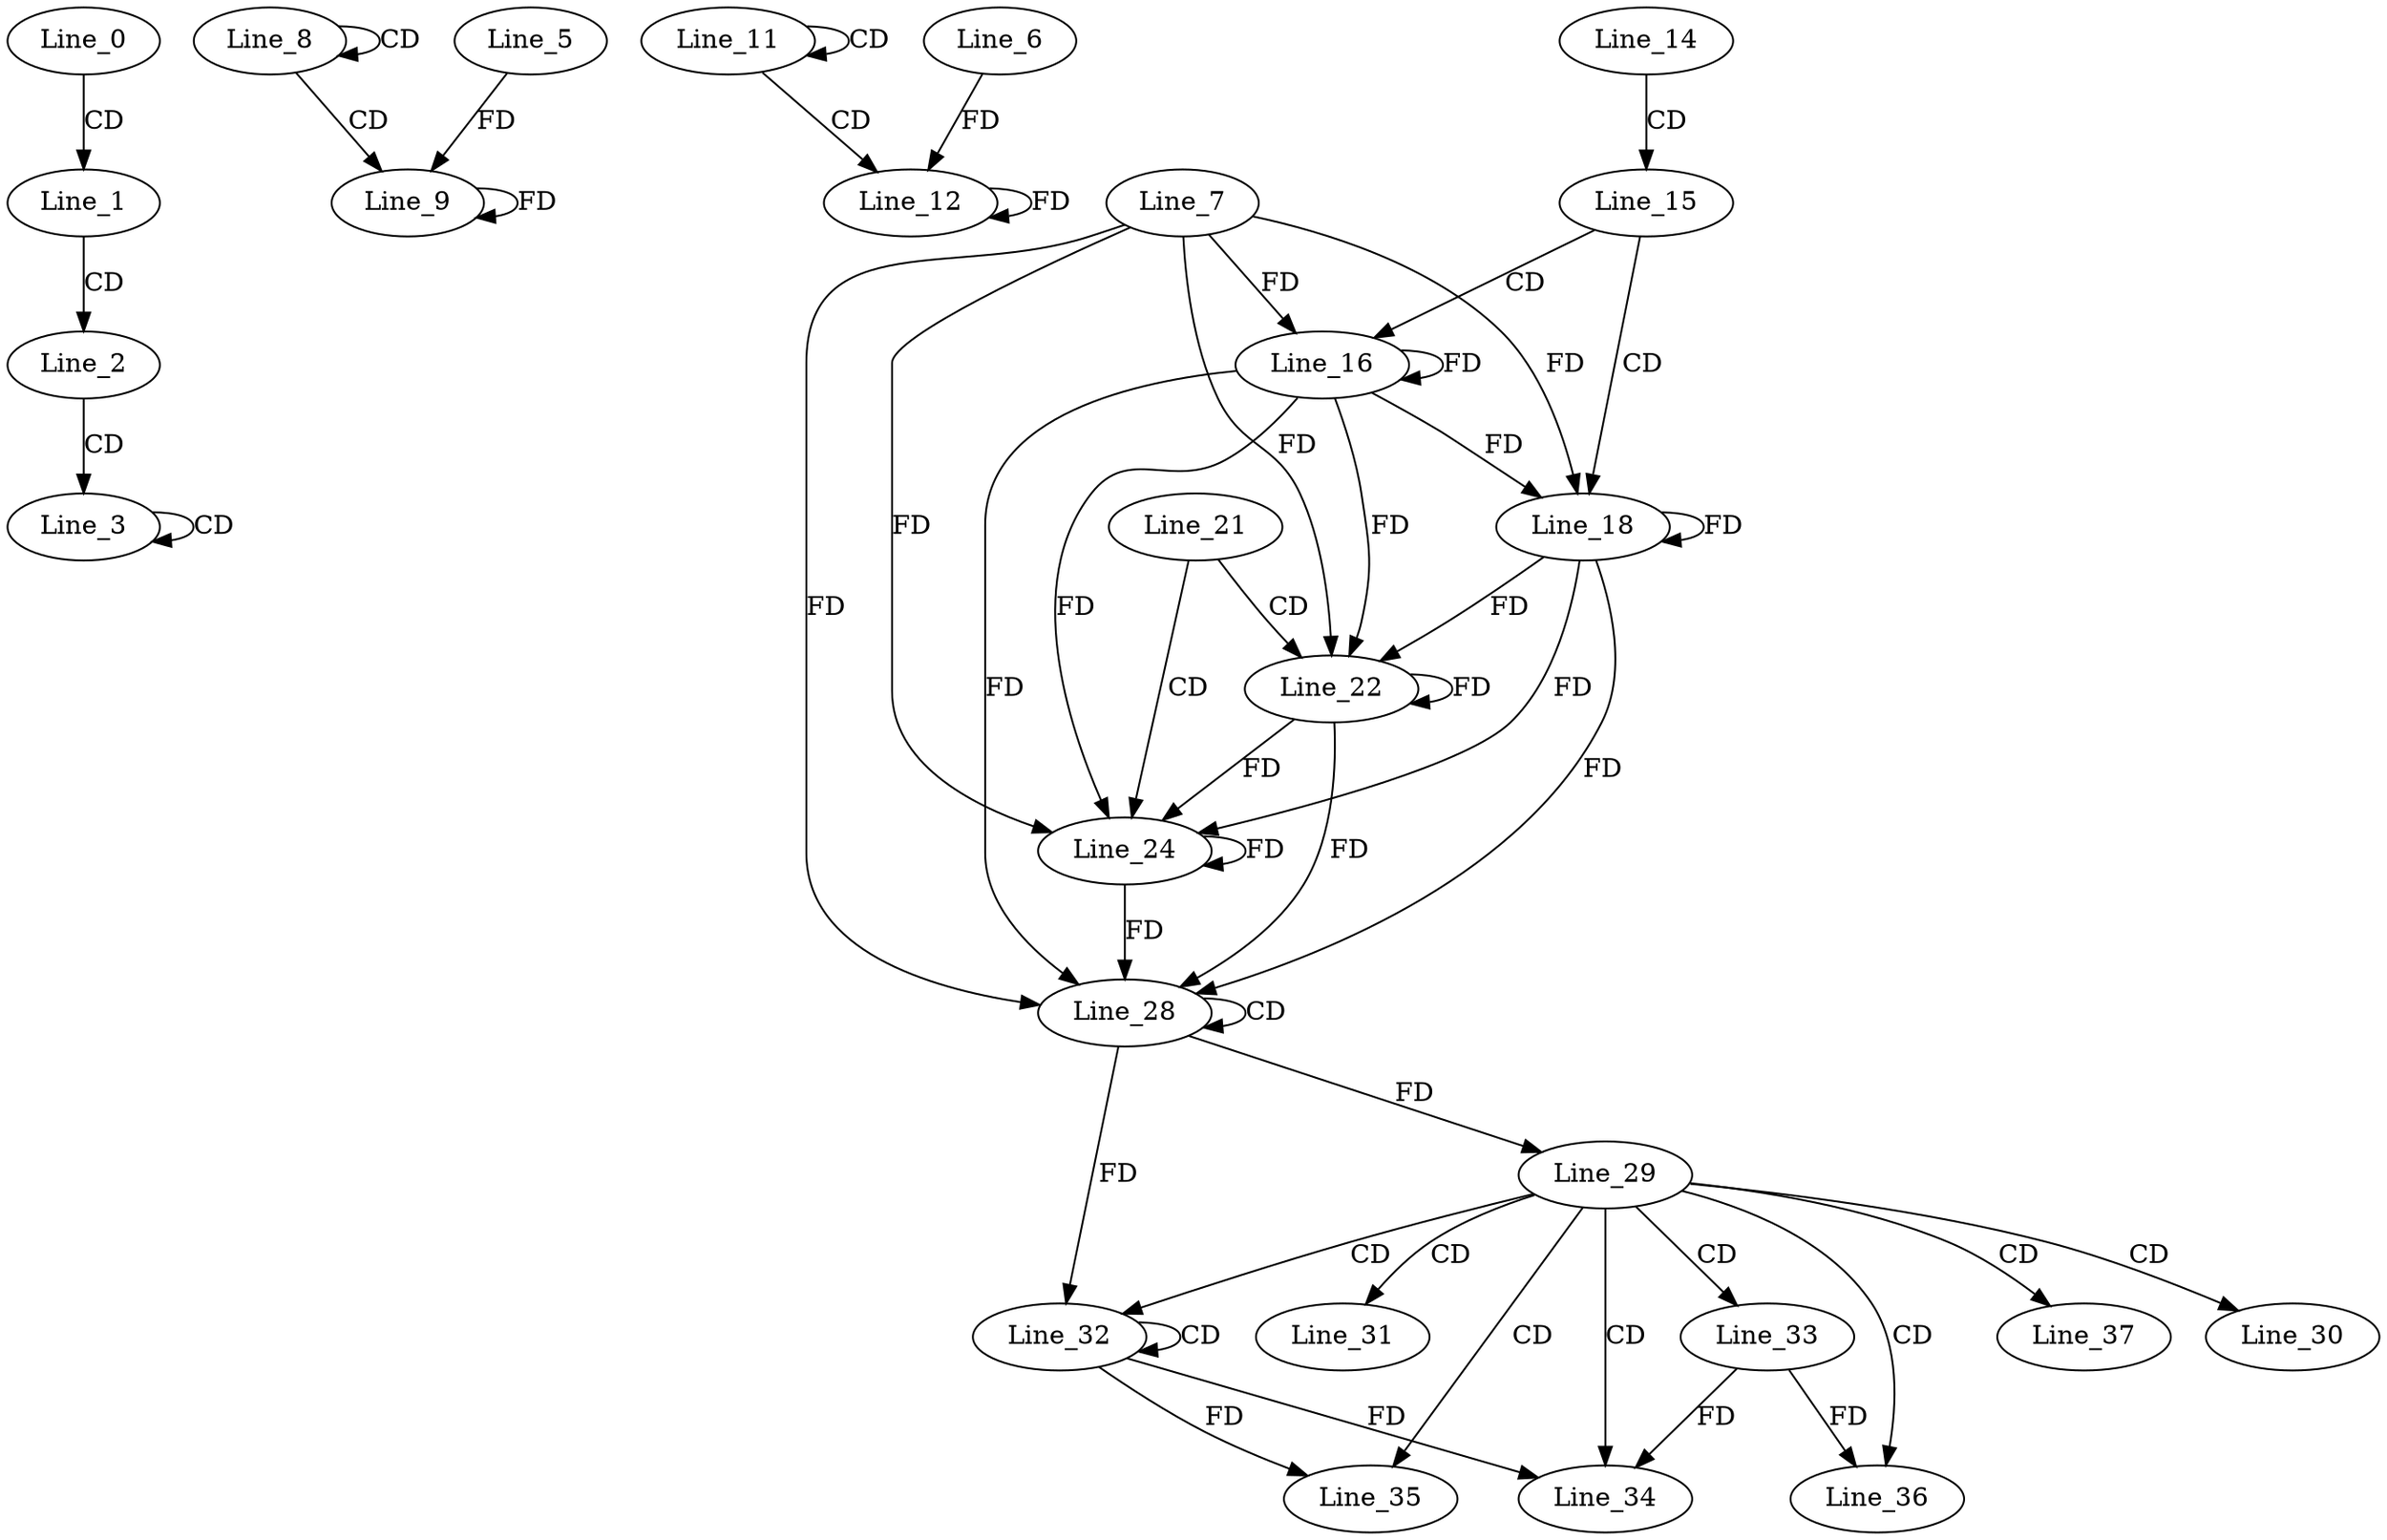 digraph G {
  Line_0;
  Line_1;
  Line_2;
  Line_3;
  Line_3;
  Line_8;
  Line_8;
  Line_9;
  Line_5;
  Line_11;
  Line_11;
  Line_12;
  Line_6;
  Line_14;
  Line_15;
  Line_16;
  Line_7;
  Line_18;
  Line_21;
  Line_22;
  Line_24;
  Line_28;
  Line_28;
  Line_29;
  Line_30;
  Line_31;
  Line_32;
  Line_32;
  Line_33;
  Line_34;
  Line_35;
  Line_36;
  Line_37;
  Line_0 -> Line_1 [ label="CD" ];
  Line_1 -> Line_2 [ label="CD" ];
  Line_2 -> Line_3 [ label="CD" ];
  Line_3 -> Line_3 [ label="CD" ];
  Line_8 -> Line_8 [ label="CD" ];
  Line_8 -> Line_9 [ label="CD" ];
  Line_5 -> Line_9 [ label="FD" ];
  Line_9 -> Line_9 [ label="FD" ];
  Line_11 -> Line_11 [ label="CD" ];
  Line_11 -> Line_12 [ label="CD" ];
  Line_6 -> Line_12 [ label="FD" ];
  Line_12 -> Line_12 [ label="FD" ];
  Line_14 -> Line_15 [ label="CD" ];
  Line_15 -> Line_16 [ label="CD" ];
  Line_7 -> Line_16 [ label="FD" ];
  Line_16 -> Line_16 [ label="FD" ];
  Line_15 -> Line_18 [ label="CD" ];
  Line_7 -> Line_18 [ label="FD" ];
  Line_16 -> Line_18 [ label="FD" ];
  Line_18 -> Line_18 [ label="FD" ];
  Line_21 -> Line_22 [ label="CD" ];
  Line_7 -> Line_22 [ label="FD" ];
  Line_16 -> Line_22 [ label="FD" ];
  Line_18 -> Line_22 [ label="FD" ];
  Line_22 -> Line_22 [ label="FD" ];
  Line_21 -> Line_24 [ label="CD" ];
  Line_7 -> Line_24 [ label="FD" ];
  Line_16 -> Line_24 [ label="FD" ];
  Line_18 -> Line_24 [ label="FD" ];
  Line_22 -> Line_24 [ label="FD" ];
  Line_24 -> Line_24 [ label="FD" ];
  Line_28 -> Line_28 [ label="CD" ];
  Line_7 -> Line_28 [ label="FD" ];
  Line_16 -> Line_28 [ label="FD" ];
  Line_18 -> Line_28 [ label="FD" ];
  Line_22 -> Line_28 [ label="FD" ];
  Line_24 -> Line_28 [ label="FD" ];
  Line_28 -> Line_29 [ label="FD" ];
  Line_29 -> Line_30 [ label="CD" ];
  Line_29 -> Line_31 [ label="CD" ];
  Line_29 -> Line_32 [ label="CD" ];
  Line_32 -> Line_32 [ label="CD" ];
  Line_28 -> Line_32 [ label="FD" ];
  Line_29 -> Line_33 [ label="CD" ];
  Line_29 -> Line_34 [ label="CD" ];
  Line_32 -> Line_34 [ label="FD" ];
  Line_33 -> Line_34 [ label="FD" ];
  Line_29 -> Line_35 [ label="CD" ];
  Line_32 -> Line_35 [ label="FD" ];
  Line_29 -> Line_36 [ label="CD" ];
  Line_33 -> Line_36 [ label="FD" ];
  Line_29 -> Line_37 [ label="CD" ];
}
